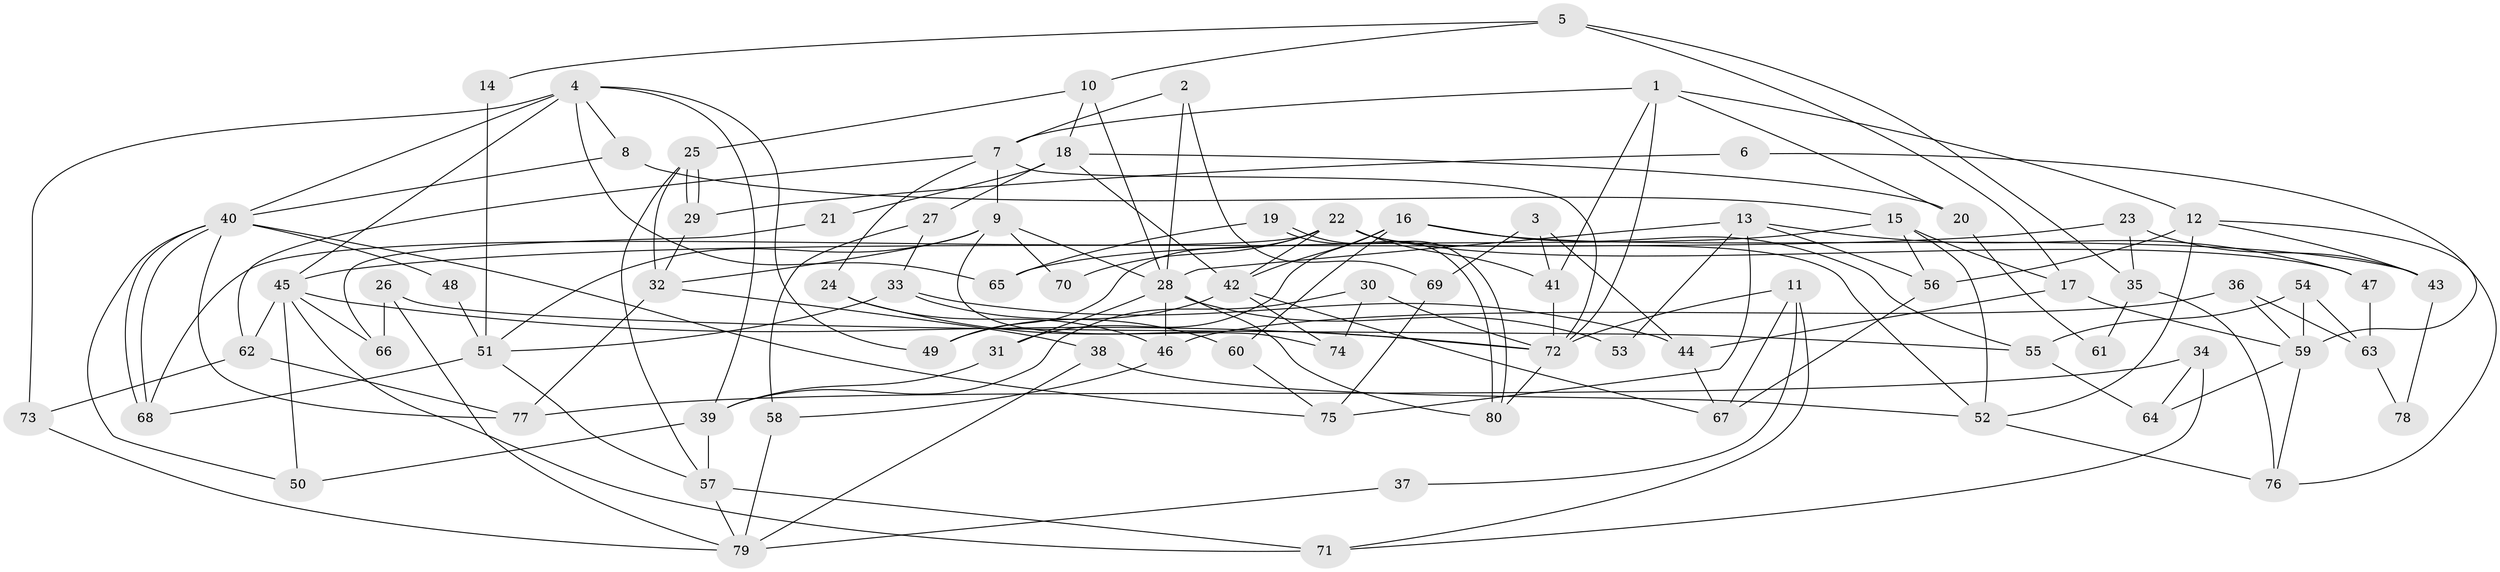 // Generated by graph-tools (version 1.1) at 2025/15/03/09/25 04:15:07]
// undirected, 80 vertices, 160 edges
graph export_dot {
graph [start="1"]
  node [color=gray90,style=filled];
  1;
  2;
  3;
  4;
  5;
  6;
  7;
  8;
  9;
  10;
  11;
  12;
  13;
  14;
  15;
  16;
  17;
  18;
  19;
  20;
  21;
  22;
  23;
  24;
  25;
  26;
  27;
  28;
  29;
  30;
  31;
  32;
  33;
  34;
  35;
  36;
  37;
  38;
  39;
  40;
  41;
  42;
  43;
  44;
  45;
  46;
  47;
  48;
  49;
  50;
  51;
  52;
  53;
  54;
  55;
  56;
  57;
  58;
  59;
  60;
  61;
  62;
  63;
  64;
  65;
  66;
  67;
  68;
  69;
  70;
  71;
  72;
  73;
  74;
  75;
  76;
  77;
  78;
  79;
  80;
  1 -- 72;
  1 -- 41;
  1 -- 7;
  1 -- 12;
  1 -- 20;
  2 -- 28;
  2 -- 7;
  2 -- 69;
  3 -- 41;
  3 -- 44;
  3 -- 69;
  4 -- 40;
  4 -- 39;
  4 -- 8;
  4 -- 45;
  4 -- 49;
  4 -- 65;
  4 -- 73;
  5 -- 10;
  5 -- 35;
  5 -- 14;
  5 -- 17;
  6 -- 59;
  6 -- 29;
  7 -- 72;
  7 -- 9;
  7 -- 24;
  7 -- 62;
  8 -- 40;
  8 -- 15;
  9 -- 32;
  9 -- 28;
  9 -- 51;
  9 -- 70;
  9 -- 74;
  10 -- 28;
  10 -- 25;
  10 -- 18;
  11 -- 72;
  11 -- 67;
  11 -- 37;
  11 -- 71;
  12 -- 52;
  12 -- 43;
  12 -- 56;
  12 -- 76;
  13 -- 56;
  13 -- 75;
  13 -- 28;
  13 -- 47;
  13 -- 53;
  14 -- 51;
  15 -- 17;
  15 -- 52;
  15 -- 56;
  15 -- 65;
  16 -- 31;
  16 -- 60;
  16 -- 42;
  16 -- 43;
  16 -- 55;
  17 -- 59;
  17 -- 44;
  18 -- 42;
  18 -- 20;
  18 -- 21;
  18 -- 27;
  19 -- 80;
  19 -- 80;
  19 -- 65;
  20 -- 61;
  21 -- 66;
  22 -- 68;
  22 -- 42;
  22 -- 41;
  22 -- 47;
  22 -- 49;
  22 -- 52;
  22 -- 70;
  23 -- 45;
  23 -- 43;
  23 -- 35;
  24 -- 72;
  24 -- 46;
  25 -- 29;
  25 -- 29;
  25 -- 57;
  25 -- 32;
  26 -- 79;
  26 -- 55;
  26 -- 66;
  27 -- 58;
  27 -- 33;
  28 -- 31;
  28 -- 46;
  28 -- 53;
  28 -- 80;
  29 -- 32;
  30 -- 74;
  30 -- 72;
  30 -- 39;
  31 -- 39;
  32 -- 38;
  32 -- 77;
  33 -- 44;
  33 -- 51;
  33 -- 60;
  34 -- 71;
  34 -- 77;
  34 -- 64;
  35 -- 76;
  35 -- 61;
  36 -- 59;
  36 -- 46;
  36 -- 63;
  37 -- 79;
  38 -- 79;
  38 -- 52;
  39 -- 50;
  39 -- 57;
  40 -- 68;
  40 -- 68;
  40 -- 77;
  40 -- 48;
  40 -- 50;
  40 -- 75;
  41 -- 72;
  42 -- 49;
  42 -- 67;
  42 -- 74;
  43 -- 78;
  44 -- 67;
  45 -- 71;
  45 -- 50;
  45 -- 62;
  45 -- 66;
  45 -- 72;
  46 -- 58;
  47 -- 63;
  48 -- 51;
  51 -- 57;
  51 -- 68;
  52 -- 76;
  54 -- 63;
  54 -- 55;
  54 -- 59;
  55 -- 64;
  56 -- 67;
  57 -- 71;
  57 -- 79;
  58 -- 79;
  59 -- 76;
  59 -- 64;
  60 -- 75;
  62 -- 73;
  62 -- 77;
  63 -- 78;
  69 -- 75;
  72 -- 80;
  73 -- 79;
}

